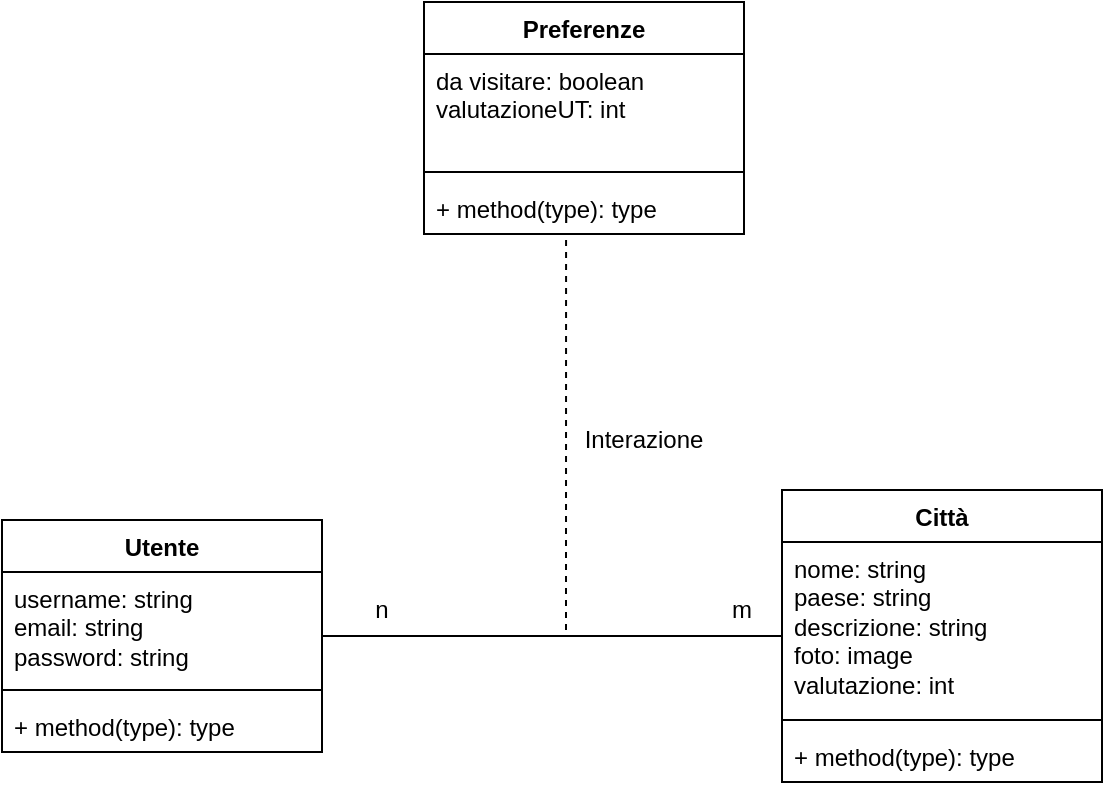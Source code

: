 <mxfile version="21.1.8" type="device">
  <diagram id="C5RBs43oDa-KdzZeNtuy" name="Page-1">
    <mxGraphModel dx="1006" dy="674" grid="1" gridSize="10" guides="1" tooltips="1" connect="1" arrows="1" fold="1" page="1" pageScale="1" pageWidth="827" pageHeight="1169" math="0" shadow="0">
      <root>
        <mxCell id="WIyWlLk6GJQsqaUBKTNV-0" />
        <mxCell id="WIyWlLk6GJQsqaUBKTNV-1" parent="WIyWlLk6GJQsqaUBKTNV-0" />
        <mxCell id="BGGL3VR15cq5By6kFgrP-9" style="edgeStyle=orthogonalEdgeStyle;rounded=0;orthogonalLoop=1;jettySize=auto;html=1;endArrow=none;endFill=0;" edge="1" parent="WIyWlLk6GJQsqaUBKTNV-1" source="BGGL3VR15cq5By6kFgrP-0" target="BGGL3VR15cq5By6kFgrP-5">
          <mxGeometry relative="1" as="geometry" />
        </mxCell>
        <mxCell id="BGGL3VR15cq5By6kFgrP-0" value="Utente" style="swimlane;fontStyle=1;align=center;verticalAlign=top;childLayout=stackLayout;horizontal=1;startSize=26;horizontalStack=0;resizeParent=1;resizeParentMax=0;resizeLast=0;collapsible=1;marginBottom=0;whiteSpace=wrap;html=1;" vertex="1" parent="WIyWlLk6GJQsqaUBKTNV-1">
          <mxGeometry x="139" y="365" width="160" height="116" as="geometry">
            <mxRectangle x="30" y="210" width="100" height="30" as="alternateBounds" />
          </mxGeometry>
        </mxCell>
        <mxCell id="BGGL3VR15cq5By6kFgrP-1" value="username: string&lt;br&gt;email: string&lt;br&gt;password: string" style="text;strokeColor=none;fillColor=none;align=left;verticalAlign=top;spacingLeft=4;spacingRight=4;overflow=hidden;rotatable=0;points=[[0,0.5],[1,0.5]];portConstraint=eastwest;whiteSpace=wrap;html=1;" vertex="1" parent="BGGL3VR15cq5By6kFgrP-0">
          <mxGeometry y="26" width="160" height="54" as="geometry" />
        </mxCell>
        <mxCell id="BGGL3VR15cq5By6kFgrP-2" value="" style="line;strokeWidth=1;fillColor=none;align=left;verticalAlign=middle;spacingTop=-1;spacingLeft=3;spacingRight=3;rotatable=0;labelPosition=right;points=[];portConstraint=eastwest;strokeColor=inherit;" vertex="1" parent="BGGL3VR15cq5By6kFgrP-0">
          <mxGeometry y="80" width="160" height="10" as="geometry" />
        </mxCell>
        <mxCell id="BGGL3VR15cq5By6kFgrP-3" value="+ method(type): type" style="text;strokeColor=none;fillColor=none;align=left;verticalAlign=top;spacingLeft=4;spacingRight=4;overflow=hidden;rotatable=0;points=[[0,0.5],[1,0.5]];portConstraint=eastwest;whiteSpace=wrap;html=1;" vertex="1" parent="BGGL3VR15cq5By6kFgrP-0">
          <mxGeometry y="90" width="160" height="26" as="geometry" />
        </mxCell>
        <mxCell id="BGGL3VR15cq5By6kFgrP-5" value="Città" style="swimlane;fontStyle=1;align=center;verticalAlign=top;childLayout=stackLayout;horizontal=1;startSize=26;horizontalStack=0;resizeParent=1;resizeParentMax=0;resizeLast=0;collapsible=1;marginBottom=0;whiteSpace=wrap;html=1;" vertex="1" parent="WIyWlLk6GJQsqaUBKTNV-1">
          <mxGeometry x="529" y="350" width="160" height="146" as="geometry">
            <mxRectangle x="30" y="210" width="100" height="30" as="alternateBounds" />
          </mxGeometry>
        </mxCell>
        <mxCell id="BGGL3VR15cq5By6kFgrP-6" value="nome: string&lt;br&gt;paese: string&lt;br&gt;descrizione: string&lt;br&gt;foto: image&lt;br&gt;valutazione: int" style="text;strokeColor=none;fillColor=none;align=left;verticalAlign=top;spacingLeft=4;spacingRight=4;overflow=hidden;rotatable=0;points=[[0,0.5],[1,0.5]];portConstraint=eastwest;whiteSpace=wrap;html=1;" vertex="1" parent="BGGL3VR15cq5By6kFgrP-5">
          <mxGeometry y="26" width="160" height="84" as="geometry" />
        </mxCell>
        <mxCell id="BGGL3VR15cq5By6kFgrP-7" value="" style="line;strokeWidth=1;fillColor=none;align=left;verticalAlign=middle;spacingTop=-1;spacingLeft=3;spacingRight=3;rotatable=0;labelPosition=right;points=[];portConstraint=eastwest;strokeColor=inherit;" vertex="1" parent="BGGL3VR15cq5By6kFgrP-5">
          <mxGeometry y="110" width="160" height="10" as="geometry" />
        </mxCell>
        <mxCell id="BGGL3VR15cq5By6kFgrP-8" value="+ method(type): type" style="text;strokeColor=none;fillColor=none;align=left;verticalAlign=top;spacingLeft=4;spacingRight=4;overflow=hidden;rotatable=0;points=[[0,0.5],[1,0.5]];portConstraint=eastwest;whiteSpace=wrap;html=1;" vertex="1" parent="BGGL3VR15cq5By6kFgrP-5">
          <mxGeometry y="120" width="160" height="26" as="geometry" />
        </mxCell>
        <mxCell id="BGGL3VR15cq5By6kFgrP-10" value="n" style="text;html=1;strokeColor=none;fillColor=none;align=center;verticalAlign=middle;whiteSpace=wrap;rounded=0;" vertex="1" parent="WIyWlLk6GJQsqaUBKTNV-1">
          <mxGeometry x="299" y="395" width="60" height="30" as="geometry" />
        </mxCell>
        <mxCell id="BGGL3VR15cq5By6kFgrP-11" value="m" style="text;html=1;strokeColor=none;fillColor=none;align=center;verticalAlign=middle;whiteSpace=wrap;rounded=0;" vertex="1" parent="WIyWlLk6GJQsqaUBKTNV-1">
          <mxGeometry x="479" y="395" width="60" height="30" as="geometry" />
        </mxCell>
        <mxCell id="BGGL3VR15cq5By6kFgrP-12" value="" style="endArrow=none;dashed=1;html=1;rounded=0;entryX=0.444;entryY=1.019;entryDx=0;entryDy=0;entryPerimeter=0;" edge="1" parent="WIyWlLk6GJQsqaUBKTNV-1">
          <mxGeometry width="50" height="50" relative="1" as="geometry">
            <mxPoint x="421" y="420" as="sourcePoint" />
            <mxPoint x="421.04" y="222.494" as="targetPoint" />
          </mxGeometry>
        </mxCell>
        <mxCell id="BGGL3VR15cq5By6kFgrP-17" value="Interazione" style="text;html=1;strokeColor=none;fillColor=none;align=center;verticalAlign=middle;whiteSpace=wrap;rounded=0;" vertex="1" parent="WIyWlLk6GJQsqaUBKTNV-1">
          <mxGeometry x="430" y="310" width="60" height="30" as="geometry" />
        </mxCell>
        <mxCell id="BGGL3VR15cq5By6kFgrP-18" value="Preferenze" style="swimlane;fontStyle=1;align=center;verticalAlign=top;childLayout=stackLayout;horizontal=1;startSize=26;horizontalStack=0;resizeParent=1;resizeParentMax=0;resizeLast=0;collapsible=1;marginBottom=0;whiteSpace=wrap;html=1;" vertex="1" parent="WIyWlLk6GJQsqaUBKTNV-1">
          <mxGeometry x="350" y="106" width="160" height="116" as="geometry">
            <mxRectangle x="30" y="210" width="100" height="30" as="alternateBounds" />
          </mxGeometry>
        </mxCell>
        <mxCell id="BGGL3VR15cq5By6kFgrP-19" value="da visitare: boolean&lt;br&gt;valutazioneUT: int&lt;br&gt;" style="text;strokeColor=none;fillColor=none;align=left;verticalAlign=top;spacingLeft=4;spacingRight=4;overflow=hidden;rotatable=0;points=[[0,0.5],[1,0.5]];portConstraint=eastwest;whiteSpace=wrap;html=1;" vertex="1" parent="BGGL3VR15cq5By6kFgrP-18">
          <mxGeometry y="26" width="160" height="54" as="geometry" />
        </mxCell>
        <mxCell id="BGGL3VR15cq5By6kFgrP-20" value="" style="line;strokeWidth=1;fillColor=none;align=left;verticalAlign=middle;spacingTop=-1;spacingLeft=3;spacingRight=3;rotatable=0;labelPosition=right;points=[];portConstraint=eastwest;strokeColor=inherit;" vertex="1" parent="BGGL3VR15cq5By6kFgrP-18">
          <mxGeometry y="80" width="160" height="10" as="geometry" />
        </mxCell>
        <mxCell id="BGGL3VR15cq5By6kFgrP-21" value="+ method(type): type" style="text;strokeColor=none;fillColor=none;align=left;verticalAlign=top;spacingLeft=4;spacingRight=4;overflow=hidden;rotatable=0;points=[[0,0.5],[1,0.5]];portConstraint=eastwest;whiteSpace=wrap;html=1;" vertex="1" parent="BGGL3VR15cq5By6kFgrP-18">
          <mxGeometry y="90" width="160" height="26" as="geometry" />
        </mxCell>
      </root>
    </mxGraphModel>
  </diagram>
</mxfile>
